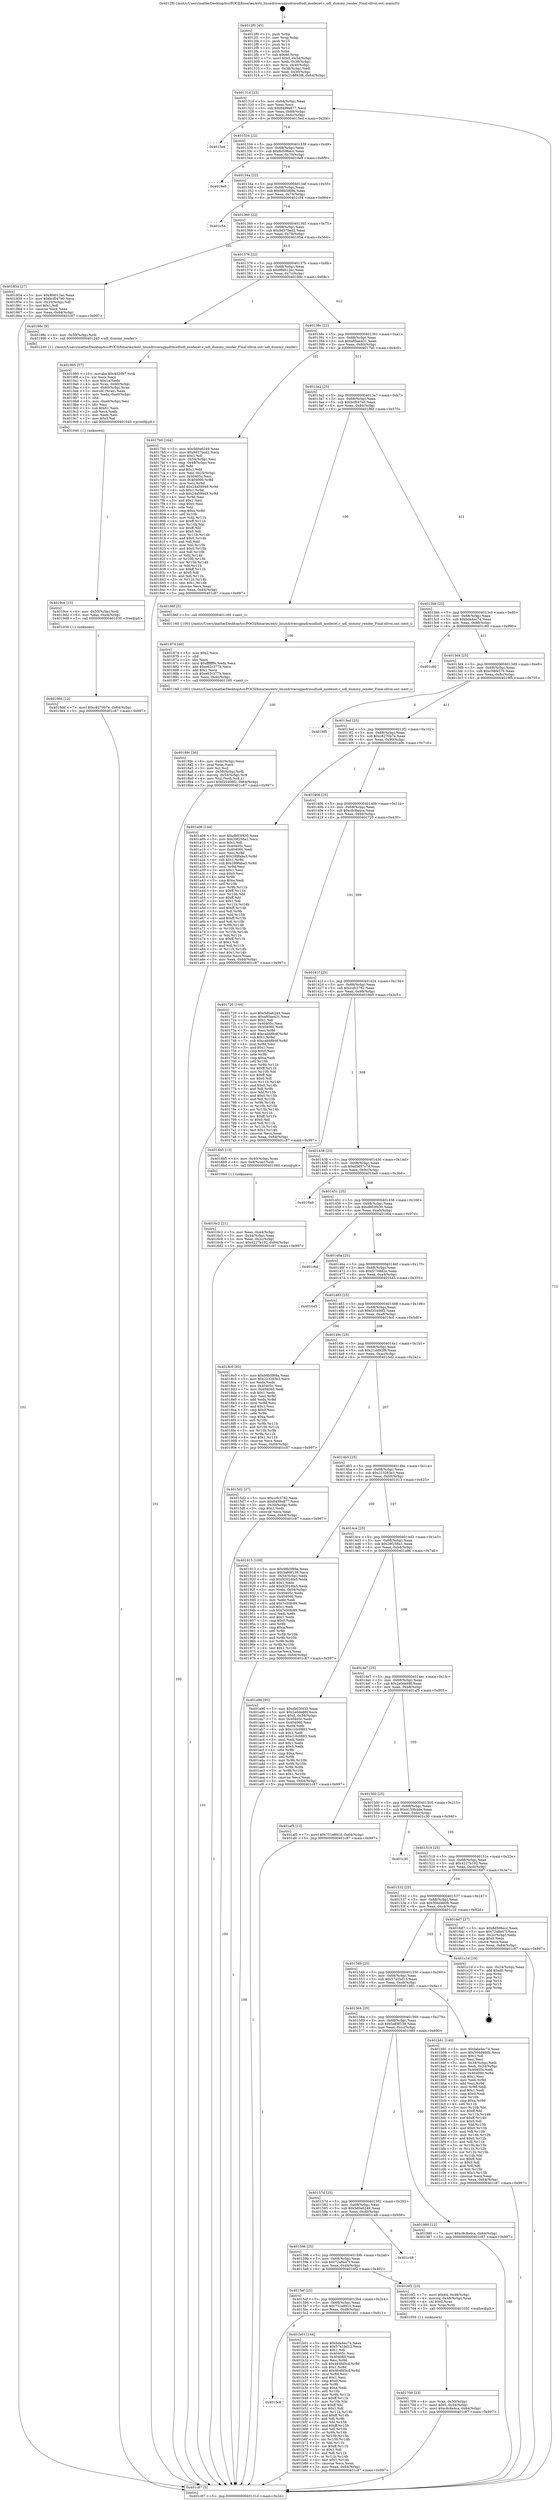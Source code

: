 digraph "0x4012f0" {
  label = "0x4012f0 (/mnt/c/Users/mathe/Desktop/tcc/POCII/binaries/extr_linuxdriversgpudrmudludl_modeset.c_udl_dummy_render_Final-ollvm.out::main(0))"
  labelloc = "t"
  node[shape=record]

  Entry [label="",width=0.3,height=0.3,shape=circle,fillcolor=black,style=filled]
  "0x40131d" [label="{
     0x40131d [23]\l
     | [instrs]\l
     &nbsp;&nbsp;0x40131d \<+3\>: mov -0x64(%rbp),%eax\l
     &nbsp;&nbsp;0x401320 \<+2\>: mov %eax,%ecx\l
     &nbsp;&nbsp;0x401322 \<+6\>: sub $0x8499a877,%ecx\l
     &nbsp;&nbsp;0x401328 \<+3\>: mov %eax,-0x68(%rbp)\l
     &nbsp;&nbsp;0x40132b \<+3\>: mov %ecx,-0x6c(%rbp)\l
     &nbsp;&nbsp;0x40132e \<+6\>: je 00000000004015ed \<main+0x2fd\>\l
  }"]
  "0x4015ed" [label="{
     0x4015ed\l
  }", style=dashed]
  "0x401334" [label="{
     0x401334 [22]\l
     | [instrs]\l
     &nbsp;&nbsp;0x401334 \<+5\>: jmp 0000000000401339 \<main+0x49\>\l
     &nbsp;&nbsp;0x401339 \<+3\>: mov -0x68(%rbp),%eax\l
     &nbsp;&nbsp;0x40133c \<+5\>: sub $0x8d596ecc,%eax\l
     &nbsp;&nbsp;0x401341 \<+3\>: mov %eax,-0x70(%rbp)\l
     &nbsp;&nbsp;0x401344 \<+6\>: je 00000000004019e9 \<main+0x6f9\>\l
  }"]
  Exit [label="",width=0.3,height=0.3,shape=circle,fillcolor=black,style=filled,peripheries=2]
  "0x4019e9" [label="{
     0x4019e9\l
  }", style=dashed]
  "0x40134a" [label="{
     0x40134a [22]\l
     | [instrs]\l
     &nbsp;&nbsp;0x40134a \<+5\>: jmp 000000000040134f \<main+0x5f\>\l
     &nbsp;&nbsp;0x40134f \<+3\>: mov -0x68(%rbp),%eax\l
     &nbsp;&nbsp;0x401352 \<+5\>: sub $0x98b5f69a,%eax\l
     &nbsp;&nbsp;0x401357 \<+3\>: mov %eax,-0x74(%rbp)\l
     &nbsp;&nbsp;0x40135a \<+6\>: je 0000000000401c54 \<main+0x964\>\l
  }"]
  "0x4015c8" [label="{
     0x4015c8\l
  }", style=dashed]
  "0x401c54" [label="{
     0x401c54\l
  }", style=dashed]
  "0x401360" [label="{
     0x401360 [22]\l
     | [instrs]\l
     &nbsp;&nbsp;0x401360 \<+5\>: jmp 0000000000401365 \<main+0x75\>\l
     &nbsp;&nbsp;0x401365 \<+3\>: mov -0x68(%rbp),%eax\l
     &nbsp;&nbsp;0x401368 \<+5\>: sub $0x9d37bed2,%eax\l
     &nbsp;&nbsp;0x40136d \<+3\>: mov %eax,-0x78(%rbp)\l
     &nbsp;&nbsp;0x401370 \<+6\>: je 0000000000401854 \<main+0x564\>\l
  }"]
  "0x401b01" [label="{
     0x401b01 [144]\l
     | [instrs]\l
     &nbsp;&nbsp;0x401b01 \<+5\>: mov $0xbda4ec74,%eax\l
     &nbsp;&nbsp;0x401b06 \<+5\>: mov $0x57a1bd13,%ecx\l
     &nbsp;&nbsp;0x401b0b \<+2\>: mov $0x1,%dl\l
     &nbsp;&nbsp;0x401b0d \<+7\>: mov 0x40405c,%esi\l
     &nbsp;&nbsp;0x401b14 \<+7\>: mov 0x404060,%edi\l
     &nbsp;&nbsp;0x401b1b \<+3\>: mov %esi,%r8d\l
     &nbsp;&nbsp;0x401b1e \<+7\>: sub $0x464fd5cd,%r8d\l
     &nbsp;&nbsp;0x401b25 \<+4\>: sub $0x1,%r8d\l
     &nbsp;&nbsp;0x401b29 \<+7\>: add $0x464fd5cd,%r8d\l
     &nbsp;&nbsp;0x401b30 \<+4\>: imul %r8d,%esi\l
     &nbsp;&nbsp;0x401b34 \<+3\>: and $0x1,%esi\l
     &nbsp;&nbsp;0x401b37 \<+3\>: cmp $0x0,%esi\l
     &nbsp;&nbsp;0x401b3a \<+4\>: sete %r9b\l
     &nbsp;&nbsp;0x401b3e \<+3\>: cmp $0xa,%edi\l
     &nbsp;&nbsp;0x401b41 \<+4\>: setl %r10b\l
     &nbsp;&nbsp;0x401b45 \<+3\>: mov %r9b,%r11b\l
     &nbsp;&nbsp;0x401b48 \<+4\>: xor $0xff,%r11b\l
     &nbsp;&nbsp;0x401b4c \<+3\>: mov %r10b,%bl\l
     &nbsp;&nbsp;0x401b4f \<+3\>: xor $0xff,%bl\l
     &nbsp;&nbsp;0x401b52 \<+3\>: xor $0x1,%dl\l
     &nbsp;&nbsp;0x401b55 \<+3\>: mov %r11b,%r14b\l
     &nbsp;&nbsp;0x401b58 \<+4\>: and $0xff,%r14b\l
     &nbsp;&nbsp;0x401b5c \<+3\>: and %dl,%r9b\l
     &nbsp;&nbsp;0x401b5f \<+3\>: mov %bl,%r15b\l
     &nbsp;&nbsp;0x401b62 \<+4\>: and $0xff,%r15b\l
     &nbsp;&nbsp;0x401b66 \<+3\>: and %dl,%r10b\l
     &nbsp;&nbsp;0x401b69 \<+3\>: or %r9b,%r14b\l
     &nbsp;&nbsp;0x401b6c \<+3\>: or %r10b,%r15b\l
     &nbsp;&nbsp;0x401b6f \<+3\>: xor %r15b,%r14b\l
     &nbsp;&nbsp;0x401b72 \<+3\>: or %bl,%r11b\l
     &nbsp;&nbsp;0x401b75 \<+4\>: xor $0xff,%r11b\l
     &nbsp;&nbsp;0x401b79 \<+3\>: or $0x1,%dl\l
     &nbsp;&nbsp;0x401b7c \<+3\>: and %dl,%r11b\l
     &nbsp;&nbsp;0x401b7f \<+3\>: or %r11b,%r14b\l
     &nbsp;&nbsp;0x401b82 \<+4\>: test $0x1,%r14b\l
     &nbsp;&nbsp;0x401b86 \<+3\>: cmovne %ecx,%eax\l
     &nbsp;&nbsp;0x401b89 \<+3\>: mov %eax,-0x64(%rbp)\l
     &nbsp;&nbsp;0x401b8c \<+5\>: jmp 0000000000401c87 \<main+0x997\>\l
  }"]
  "0x401854" [label="{
     0x401854 [27]\l
     | [instrs]\l
     &nbsp;&nbsp;0x401854 \<+5\>: mov $0x9fd012ec,%eax\l
     &nbsp;&nbsp;0x401859 \<+5\>: mov $0xbcf047e0,%ecx\l
     &nbsp;&nbsp;0x40185e \<+3\>: mov -0x25(%rbp),%dl\l
     &nbsp;&nbsp;0x401861 \<+3\>: test $0x1,%dl\l
     &nbsp;&nbsp;0x401864 \<+3\>: cmovne %ecx,%eax\l
     &nbsp;&nbsp;0x401867 \<+3\>: mov %eax,-0x64(%rbp)\l
     &nbsp;&nbsp;0x40186a \<+5\>: jmp 0000000000401c87 \<main+0x997\>\l
  }"]
  "0x401376" [label="{
     0x401376 [22]\l
     | [instrs]\l
     &nbsp;&nbsp;0x401376 \<+5\>: jmp 000000000040137b \<main+0x8b\>\l
     &nbsp;&nbsp;0x40137b \<+3\>: mov -0x68(%rbp),%eax\l
     &nbsp;&nbsp;0x40137e \<+5\>: sub $0x9fd012ec,%eax\l
     &nbsp;&nbsp;0x401383 \<+3\>: mov %eax,-0x7c(%rbp)\l
     &nbsp;&nbsp;0x401386 \<+6\>: je 000000000040198c \<main+0x69c\>\l
  }"]
  "0x4019dd" [label="{
     0x4019dd [12]\l
     | [instrs]\l
     &nbsp;&nbsp;0x4019dd \<+7\>: movl $0xc8270b7e,-0x64(%rbp)\l
     &nbsp;&nbsp;0x4019e4 \<+5\>: jmp 0000000000401c87 \<main+0x997\>\l
  }"]
  "0x40198c" [label="{
     0x40198c [9]\l
     | [instrs]\l
     &nbsp;&nbsp;0x40198c \<+4\>: mov -0x50(%rbp),%rdi\l
     &nbsp;&nbsp;0x401990 \<+5\>: call 0000000000401240 \<udl_dummy_render\>\l
     | [calls]\l
     &nbsp;&nbsp;0x401240 \{1\} (/mnt/c/Users/mathe/Desktop/tcc/POCII/binaries/extr_linuxdriversgpudrmudludl_modeset.c_udl_dummy_render_Final-ollvm.out::udl_dummy_render)\l
  }"]
  "0x40138c" [label="{
     0x40138c [22]\l
     | [instrs]\l
     &nbsp;&nbsp;0x40138c \<+5\>: jmp 0000000000401391 \<main+0xa1\>\l
     &nbsp;&nbsp;0x401391 \<+3\>: mov -0x68(%rbp),%eax\l
     &nbsp;&nbsp;0x401394 \<+5\>: sub $0xa85ae431,%eax\l
     &nbsp;&nbsp;0x401399 \<+3\>: mov %eax,-0x80(%rbp)\l
     &nbsp;&nbsp;0x40139c \<+6\>: je 00000000004017b0 \<main+0x4c0\>\l
  }"]
  "0x4019ce" [label="{
     0x4019ce [15]\l
     | [instrs]\l
     &nbsp;&nbsp;0x4019ce \<+4\>: mov -0x50(%rbp),%rdi\l
     &nbsp;&nbsp;0x4019d2 \<+6\>: mov %eax,-0xe4(%rbp)\l
     &nbsp;&nbsp;0x4019d8 \<+5\>: call 0000000000401030 \<free@plt\>\l
     | [calls]\l
     &nbsp;&nbsp;0x401030 \{1\} (unknown)\l
  }"]
  "0x4017b0" [label="{
     0x4017b0 [164]\l
     | [instrs]\l
     &nbsp;&nbsp;0x4017b0 \<+5\>: mov $0x5d0a6249,%eax\l
     &nbsp;&nbsp;0x4017b5 \<+5\>: mov $0x9d37bed2,%ecx\l
     &nbsp;&nbsp;0x4017ba \<+2\>: mov $0x1,%dl\l
     &nbsp;&nbsp;0x4017bc \<+3\>: mov -0x54(%rbp),%esi\l
     &nbsp;&nbsp;0x4017bf \<+3\>: cmp -0x48(%rbp),%esi\l
     &nbsp;&nbsp;0x4017c2 \<+4\>: setl %dil\l
     &nbsp;&nbsp;0x4017c6 \<+4\>: and $0x1,%dil\l
     &nbsp;&nbsp;0x4017ca \<+4\>: mov %dil,-0x25(%rbp)\l
     &nbsp;&nbsp;0x4017ce \<+7\>: mov 0x40405c,%esi\l
     &nbsp;&nbsp;0x4017d5 \<+8\>: mov 0x404060,%r8d\l
     &nbsp;&nbsp;0x4017dd \<+3\>: mov %esi,%r9d\l
     &nbsp;&nbsp;0x4017e0 \<+7\>: add $0x24a59949,%r9d\l
     &nbsp;&nbsp;0x4017e7 \<+4\>: sub $0x1,%r9d\l
     &nbsp;&nbsp;0x4017eb \<+7\>: sub $0x24a59949,%r9d\l
     &nbsp;&nbsp;0x4017f2 \<+4\>: imul %r9d,%esi\l
     &nbsp;&nbsp;0x4017f6 \<+3\>: and $0x1,%esi\l
     &nbsp;&nbsp;0x4017f9 \<+3\>: cmp $0x0,%esi\l
     &nbsp;&nbsp;0x4017fc \<+4\>: sete %dil\l
     &nbsp;&nbsp;0x401800 \<+4\>: cmp $0xa,%r8d\l
     &nbsp;&nbsp;0x401804 \<+4\>: setl %r10b\l
     &nbsp;&nbsp;0x401808 \<+3\>: mov %dil,%r11b\l
     &nbsp;&nbsp;0x40180b \<+4\>: xor $0xff,%r11b\l
     &nbsp;&nbsp;0x40180f \<+3\>: mov %r10b,%bl\l
     &nbsp;&nbsp;0x401812 \<+3\>: xor $0xff,%bl\l
     &nbsp;&nbsp;0x401815 \<+3\>: xor $0x0,%dl\l
     &nbsp;&nbsp;0x401818 \<+3\>: mov %r11b,%r14b\l
     &nbsp;&nbsp;0x40181b \<+4\>: and $0x0,%r14b\l
     &nbsp;&nbsp;0x40181f \<+3\>: and %dl,%dil\l
     &nbsp;&nbsp;0x401822 \<+3\>: mov %bl,%r15b\l
     &nbsp;&nbsp;0x401825 \<+4\>: and $0x0,%r15b\l
     &nbsp;&nbsp;0x401829 \<+3\>: and %dl,%r10b\l
     &nbsp;&nbsp;0x40182c \<+3\>: or %dil,%r14b\l
     &nbsp;&nbsp;0x40182f \<+3\>: or %r10b,%r15b\l
     &nbsp;&nbsp;0x401832 \<+3\>: xor %r15b,%r14b\l
     &nbsp;&nbsp;0x401835 \<+3\>: or %bl,%r11b\l
     &nbsp;&nbsp;0x401838 \<+4\>: xor $0xff,%r11b\l
     &nbsp;&nbsp;0x40183c \<+3\>: or $0x0,%dl\l
     &nbsp;&nbsp;0x40183f \<+3\>: and %dl,%r11b\l
     &nbsp;&nbsp;0x401842 \<+3\>: or %r11b,%r14b\l
     &nbsp;&nbsp;0x401845 \<+4\>: test $0x1,%r14b\l
     &nbsp;&nbsp;0x401849 \<+3\>: cmovne %ecx,%eax\l
     &nbsp;&nbsp;0x40184c \<+3\>: mov %eax,-0x64(%rbp)\l
     &nbsp;&nbsp;0x40184f \<+5\>: jmp 0000000000401c87 \<main+0x997\>\l
  }"]
  "0x4013a2" [label="{
     0x4013a2 [25]\l
     | [instrs]\l
     &nbsp;&nbsp;0x4013a2 \<+5\>: jmp 00000000004013a7 \<main+0xb7\>\l
     &nbsp;&nbsp;0x4013a7 \<+3\>: mov -0x68(%rbp),%eax\l
     &nbsp;&nbsp;0x4013aa \<+5\>: sub $0xbcf047e0,%eax\l
     &nbsp;&nbsp;0x4013af \<+6\>: mov %eax,-0x84(%rbp)\l
     &nbsp;&nbsp;0x4013b5 \<+6\>: je 000000000040186f \<main+0x57f\>\l
  }"]
  "0x401995" [label="{
     0x401995 [57]\l
     | [instrs]\l
     &nbsp;&nbsp;0x401995 \<+10\>: movabs $0x4020b7,%rdi\l
     &nbsp;&nbsp;0x40199f \<+2\>: xor %ecx,%ecx\l
     &nbsp;&nbsp;0x4019a1 \<+5\>: mov $0x1a,%edx\l
     &nbsp;&nbsp;0x4019a6 \<+4\>: mov %rax,-0x60(%rbp)\l
     &nbsp;&nbsp;0x4019aa \<+4\>: mov -0x60(%rbp),%rax\l
     &nbsp;&nbsp;0x4019ae \<+3\>: movsbl (%rax),%eax\l
     &nbsp;&nbsp;0x4019b1 \<+6\>: mov %edx,-0xe0(%rbp)\l
     &nbsp;&nbsp;0x4019b7 \<+1\>: cltd\l
     &nbsp;&nbsp;0x4019b8 \<+6\>: mov -0xe0(%rbp),%esi\l
     &nbsp;&nbsp;0x4019be \<+2\>: idiv %esi\l
     &nbsp;&nbsp;0x4019c0 \<+3\>: sub $0x61,%ecx\l
     &nbsp;&nbsp;0x4019c3 \<+2\>: sub %ecx,%edx\l
     &nbsp;&nbsp;0x4019c5 \<+2\>: mov %edx,%esi\l
     &nbsp;&nbsp;0x4019c7 \<+2\>: mov $0x0,%al\l
     &nbsp;&nbsp;0x4019c9 \<+5\>: call 0000000000401040 \<printf@plt\>\l
     | [calls]\l
     &nbsp;&nbsp;0x401040 \{1\} (unknown)\l
  }"]
  "0x40186f" [label="{
     0x40186f [5]\l
     | [instrs]\l
     &nbsp;&nbsp;0x40186f \<+5\>: call 0000000000401160 \<next_i\>\l
     | [calls]\l
     &nbsp;&nbsp;0x401160 \{100\} (/mnt/c/Users/mathe/Desktop/tcc/POCII/binaries/extr_linuxdriversgpudrmudludl_modeset.c_udl_dummy_render_Final-ollvm.out::next_i)\l
  }"]
  "0x4013bb" [label="{
     0x4013bb [25]\l
     | [instrs]\l
     &nbsp;&nbsp;0x4013bb \<+5\>: jmp 00000000004013c0 \<main+0xd0\>\l
     &nbsp;&nbsp;0x4013c0 \<+3\>: mov -0x68(%rbp),%eax\l
     &nbsp;&nbsp;0x4013c3 \<+5\>: sub $0xbda4ec74,%eax\l
     &nbsp;&nbsp;0x4013c8 \<+6\>: mov %eax,-0x88(%rbp)\l
     &nbsp;&nbsp;0x4013ce \<+6\>: je 0000000000401c80 \<main+0x990\>\l
  }"]
  "0x40189c" [label="{
     0x40189c [36]\l
     | [instrs]\l
     &nbsp;&nbsp;0x40189c \<+6\>: mov -0xdc(%rbp),%ecx\l
     &nbsp;&nbsp;0x4018a2 \<+3\>: imul %eax,%ecx\l
     &nbsp;&nbsp;0x4018a5 \<+3\>: mov %cl,%sil\l
     &nbsp;&nbsp;0x4018a8 \<+4\>: mov -0x50(%rbp),%rdi\l
     &nbsp;&nbsp;0x4018ac \<+4\>: movslq -0x54(%rbp),%r8\l
     &nbsp;&nbsp;0x4018b0 \<+4\>: mov %sil,(%rdi,%r8,1)\l
     &nbsp;&nbsp;0x4018b4 \<+7\>: movl $0xf35408f2,-0x64(%rbp)\l
     &nbsp;&nbsp;0x4018bb \<+5\>: jmp 0000000000401c87 \<main+0x997\>\l
  }"]
  "0x401c80" [label="{
     0x401c80\l
  }", style=dashed]
  "0x4013d4" [label="{
     0x4013d4 [25]\l
     | [instrs]\l
     &nbsp;&nbsp;0x4013d4 \<+5\>: jmp 00000000004013d9 \<main+0xe9\>\l
     &nbsp;&nbsp;0x4013d9 \<+3\>: mov -0x68(%rbp),%eax\l
     &nbsp;&nbsp;0x4013dc \<+5\>: sub $0xc58fe579,%eax\l
     &nbsp;&nbsp;0x4013e1 \<+6\>: mov %eax,-0x8c(%rbp)\l
     &nbsp;&nbsp;0x4013e7 \<+6\>: je 00000000004019f5 \<main+0x705\>\l
  }"]
  "0x401874" [label="{
     0x401874 [40]\l
     | [instrs]\l
     &nbsp;&nbsp;0x401874 \<+5\>: mov $0x2,%ecx\l
     &nbsp;&nbsp;0x401879 \<+1\>: cltd\l
     &nbsp;&nbsp;0x40187a \<+2\>: idiv %ecx\l
     &nbsp;&nbsp;0x40187c \<+6\>: imul $0xfffffffe,%edx,%ecx\l
     &nbsp;&nbsp;0x401882 \<+6\>: add $0xe62c377b,%ecx\l
     &nbsp;&nbsp;0x401888 \<+3\>: add $0x1,%ecx\l
     &nbsp;&nbsp;0x40188b \<+6\>: sub $0xe62c377b,%ecx\l
     &nbsp;&nbsp;0x401891 \<+6\>: mov %ecx,-0xdc(%rbp)\l
     &nbsp;&nbsp;0x401897 \<+5\>: call 0000000000401160 \<next_i\>\l
     | [calls]\l
     &nbsp;&nbsp;0x401160 \{100\} (/mnt/c/Users/mathe/Desktop/tcc/POCII/binaries/extr_linuxdriversgpudrmudludl_modeset.c_udl_dummy_render_Final-ollvm.out::next_i)\l
  }"]
  "0x4019f5" [label="{
     0x4019f5\l
  }", style=dashed]
  "0x4013ed" [label="{
     0x4013ed [25]\l
     | [instrs]\l
     &nbsp;&nbsp;0x4013ed \<+5\>: jmp 00000000004013f2 \<main+0x102\>\l
     &nbsp;&nbsp;0x4013f2 \<+3\>: mov -0x68(%rbp),%eax\l
     &nbsp;&nbsp;0x4013f5 \<+5\>: sub $0xc8270b7e,%eax\l
     &nbsp;&nbsp;0x4013fa \<+6\>: mov %eax,-0x90(%rbp)\l
     &nbsp;&nbsp;0x401400 \<+6\>: je 0000000000401a06 \<main+0x716\>\l
  }"]
  "0x401709" [label="{
     0x401709 [23]\l
     | [instrs]\l
     &nbsp;&nbsp;0x401709 \<+4\>: mov %rax,-0x50(%rbp)\l
     &nbsp;&nbsp;0x40170d \<+7\>: movl $0x0,-0x54(%rbp)\l
     &nbsp;&nbsp;0x401714 \<+7\>: movl $0xc8c8a4ca,-0x64(%rbp)\l
     &nbsp;&nbsp;0x40171b \<+5\>: jmp 0000000000401c87 \<main+0x997\>\l
  }"]
  "0x401a06" [label="{
     0x401a06 [144]\l
     | [instrs]\l
     &nbsp;&nbsp;0x401a06 \<+5\>: mov $0xdb03f430,%eax\l
     &nbsp;&nbsp;0x401a0b \<+5\>: mov $0x29f258a1,%ecx\l
     &nbsp;&nbsp;0x401a10 \<+2\>: mov $0x1,%dl\l
     &nbsp;&nbsp;0x401a12 \<+7\>: mov 0x40405c,%esi\l
     &nbsp;&nbsp;0x401a19 \<+7\>: mov 0x404060,%edi\l
     &nbsp;&nbsp;0x401a20 \<+3\>: mov %esi,%r8d\l
     &nbsp;&nbsp;0x401a23 \<+7\>: add $0x289faba3,%r8d\l
     &nbsp;&nbsp;0x401a2a \<+4\>: sub $0x1,%r8d\l
     &nbsp;&nbsp;0x401a2e \<+7\>: sub $0x289faba3,%r8d\l
     &nbsp;&nbsp;0x401a35 \<+4\>: imul %r8d,%esi\l
     &nbsp;&nbsp;0x401a39 \<+3\>: and $0x1,%esi\l
     &nbsp;&nbsp;0x401a3c \<+3\>: cmp $0x0,%esi\l
     &nbsp;&nbsp;0x401a3f \<+4\>: sete %r9b\l
     &nbsp;&nbsp;0x401a43 \<+3\>: cmp $0xa,%edi\l
     &nbsp;&nbsp;0x401a46 \<+4\>: setl %r10b\l
     &nbsp;&nbsp;0x401a4a \<+3\>: mov %r9b,%r11b\l
     &nbsp;&nbsp;0x401a4d \<+4\>: xor $0xff,%r11b\l
     &nbsp;&nbsp;0x401a51 \<+3\>: mov %r10b,%bl\l
     &nbsp;&nbsp;0x401a54 \<+3\>: xor $0xff,%bl\l
     &nbsp;&nbsp;0x401a57 \<+3\>: xor $0x1,%dl\l
     &nbsp;&nbsp;0x401a5a \<+3\>: mov %r11b,%r14b\l
     &nbsp;&nbsp;0x401a5d \<+4\>: and $0xff,%r14b\l
     &nbsp;&nbsp;0x401a61 \<+3\>: and %dl,%r9b\l
     &nbsp;&nbsp;0x401a64 \<+3\>: mov %bl,%r15b\l
     &nbsp;&nbsp;0x401a67 \<+4\>: and $0xff,%r15b\l
     &nbsp;&nbsp;0x401a6b \<+3\>: and %dl,%r10b\l
     &nbsp;&nbsp;0x401a6e \<+3\>: or %r9b,%r14b\l
     &nbsp;&nbsp;0x401a71 \<+3\>: or %r10b,%r15b\l
     &nbsp;&nbsp;0x401a74 \<+3\>: xor %r15b,%r14b\l
     &nbsp;&nbsp;0x401a77 \<+3\>: or %bl,%r11b\l
     &nbsp;&nbsp;0x401a7a \<+4\>: xor $0xff,%r11b\l
     &nbsp;&nbsp;0x401a7e \<+3\>: or $0x1,%dl\l
     &nbsp;&nbsp;0x401a81 \<+3\>: and %dl,%r11b\l
     &nbsp;&nbsp;0x401a84 \<+3\>: or %r11b,%r14b\l
     &nbsp;&nbsp;0x401a87 \<+4\>: test $0x1,%r14b\l
     &nbsp;&nbsp;0x401a8b \<+3\>: cmovne %ecx,%eax\l
     &nbsp;&nbsp;0x401a8e \<+3\>: mov %eax,-0x64(%rbp)\l
     &nbsp;&nbsp;0x401a91 \<+5\>: jmp 0000000000401c87 \<main+0x997\>\l
  }"]
  "0x401406" [label="{
     0x401406 [25]\l
     | [instrs]\l
     &nbsp;&nbsp;0x401406 \<+5\>: jmp 000000000040140b \<main+0x11b\>\l
     &nbsp;&nbsp;0x40140b \<+3\>: mov -0x68(%rbp),%eax\l
     &nbsp;&nbsp;0x40140e \<+5\>: sub $0xc8c8a4ca,%eax\l
     &nbsp;&nbsp;0x401413 \<+6\>: mov %eax,-0x94(%rbp)\l
     &nbsp;&nbsp;0x401419 \<+6\>: je 0000000000401720 \<main+0x430\>\l
  }"]
  "0x4015af" [label="{
     0x4015af [25]\l
     | [instrs]\l
     &nbsp;&nbsp;0x4015af \<+5\>: jmp 00000000004015b4 \<main+0x2c4\>\l
     &nbsp;&nbsp;0x4015b4 \<+3\>: mov -0x68(%rbp),%eax\l
     &nbsp;&nbsp;0x4015b7 \<+5\>: sub $0x751e8910,%eax\l
     &nbsp;&nbsp;0x4015bc \<+6\>: mov %eax,-0xd8(%rbp)\l
     &nbsp;&nbsp;0x4015c2 \<+6\>: je 0000000000401b01 \<main+0x811\>\l
  }"]
  "0x401720" [label="{
     0x401720 [144]\l
     | [instrs]\l
     &nbsp;&nbsp;0x401720 \<+5\>: mov $0x5d0a6249,%eax\l
     &nbsp;&nbsp;0x401725 \<+5\>: mov $0xa85ae431,%ecx\l
     &nbsp;&nbsp;0x40172a \<+2\>: mov $0x1,%dl\l
     &nbsp;&nbsp;0x40172c \<+7\>: mov 0x40405c,%esi\l
     &nbsp;&nbsp;0x401733 \<+7\>: mov 0x404060,%edi\l
     &nbsp;&nbsp;0x40173a \<+3\>: mov %esi,%r8d\l
     &nbsp;&nbsp;0x40173d \<+7\>: add $0xcab48b4f,%r8d\l
     &nbsp;&nbsp;0x401744 \<+4\>: sub $0x1,%r8d\l
     &nbsp;&nbsp;0x401748 \<+7\>: sub $0xcab48b4f,%r8d\l
     &nbsp;&nbsp;0x40174f \<+4\>: imul %r8d,%esi\l
     &nbsp;&nbsp;0x401753 \<+3\>: and $0x1,%esi\l
     &nbsp;&nbsp;0x401756 \<+3\>: cmp $0x0,%esi\l
     &nbsp;&nbsp;0x401759 \<+4\>: sete %r9b\l
     &nbsp;&nbsp;0x40175d \<+3\>: cmp $0xa,%edi\l
     &nbsp;&nbsp;0x401760 \<+4\>: setl %r10b\l
     &nbsp;&nbsp;0x401764 \<+3\>: mov %r9b,%r11b\l
     &nbsp;&nbsp;0x401767 \<+4\>: xor $0xff,%r11b\l
     &nbsp;&nbsp;0x40176b \<+3\>: mov %r10b,%bl\l
     &nbsp;&nbsp;0x40176e \<+3\>: xor $0xff,%bl\l
     &nbsp;&nbsp;0x401771 \<+3\>: xor $0x0,%dl\l
     &nbsp;&nbsp;0x401774 \<+3\>: mov %r11b,%r14b\l
     &nbsp;&nbsp;0x401777 \<+4\>: and $0x0,%r14b\l
     &nbsp;&nbsp;0x40177b \<+3\>: and %dl,%r9b\l
     &nbsp;&nbsp;0x40177e \<+3\>: mov %bl,%r15b\l
     &nbsp;&nbsp;0x401781 \<+4\>: and $0x0,%r15b\l
     &nbsp;&nbsp;0x401785 \<+3\>: and %dl,%r10b\l
     &nbsp;&nbsp;0x401788 \<+3\>: or %r9b,%r14b\l
     &nbsp;&nbsp;0x40178b \<+3\>: or %r10b,%r15b\l
     &nbsp;&nbsp;0x40178e \<+3\>: xor %r15b,%r14b\l
     &nbsp;&nbsp;0x401791 \<+3\>: or %bl,%r11b\l
     &nbsp;&nbsp;0x401794 \<+4\>: xor $0xff,%r11b\l
     &nbsp;&nbsp;0x401798 \<+3\>: or $0x0,%dl\l
     &nbsp;&nbsp;0x40179b \<+3\>: and %dl,%r11b\l
     &nbsp;&nbsp;0x40179e \<+3\>: or %r11b,%r14b\l
     &nbsp;&nbsp;0x4017a1 \<+4\>: test $0x1,%r14b\l
     &nbsp;&nbsp;0x4017a5 \<+3\>: cmovne %ecx,%eax\l
     &nbsp;&nbsp;0x4017a8 \<+3\>: mov %eax,-0x64(%rbp)\l
     &nbsp;&nbsp;0x4017ab \<+5\>: jmp 0000000000401c87 \<main+0x997\>\l
  }"]
  "0x40141f" [label="{
     0x40141f [25]\l
     | [instrs]\l
     &nbsp;&nbsp;0x40141f \<+5\>: jmp 0000000000401424 \<main+0x134\>\l
     &nbsp;&nbsp;0x401424 \<+3\>: mov -0x68(%rbp),%eax\l
     &nbsp;&nbsp;0x401427 \<+5\>: sub $0xccfc3782,%eax\l
     &nbsp;&nbsp;0x40142c \<+6\>: mov %eax,-0x98(%rbp)\l
     &nbsp;&nbsp;0x401432 \<+6\>: je 00000000004016b5 \<main+0x3c5\>\l
  }"]
  "0x4016f2" [label="{
     0x4016f2 [23]\l
     | [instrs]\l
     &nbsp;&nbsp;0x4016f2 \<+7\>: movl $0x64,-0x48(%rbp)\l
     &nbsp;&nbsp;0x4016f9 \<+4\>: movslq -0x48(%rbp),%rax\l
     &nbsp;&nbsp;0x4016fd \<+4\>: shl $0x0,%rax\l
     &nbsp;&nbsp;0x401701 \<+3\>: mov %rax,%rdi\l
     &nbsp;&nbsp;0x401704 \<+5\>: call 0000000000401050 \<malloc@plt\>\l
     | [calls]\l
     &nbsp;&nbsp;0x401050 \{1\} (unknown)\l
  }"]
  "0x4016b5" [label="{
     0x4016b5 [13]\l
     | [instrs]\l
     &nbsp;&nbsp;0x4016b5 \<+4\>: mov -0x40(%rbp),%rax\l
     &nbsp;&nbsp;0x4016b9 \<+4\>: mov 0x8(%rax),%rdi\l
     &nbsp;&nbsp;0x4016bd \<+5\>: call 0000000000401060 \<atoi@plt\>\l
     | [calls]\l
     &nbsp;&nbsp;0x401060 \{1\} (unknown)\l
  }"]
  "0x401438" [label="{
     0x401438 [25]\l
     | [instrs]\l
     &nbsp;&nbsp;0x401438 \<+5\>: jmp 000000000040143d \<main+0x14d\>\l
     &nbsp;&nbsp;0x40143d \<+3\>: mov -0x68(%rbp),%eax\l
     &nbsp;&nbsp;0x401440 \<+5\>: sub $0xd5d57c7d,%eax\l
     &nbsp;&nbsp;0x401445 \<+6\>: mov %eax,-0x9c(%rbp)\l
     &nbsp;&nbsp;0x40144b \<+6\>: je 00000000004016a9 \<main+0x3b9\>\l
  }"]
  "0x401596" [label="{
     0x401596 [25]\l
     | [instrs]\l
     &nbsp;&nbsp;0x401596 \<+5\>: jmp 000000000040159b \<main+0x2ab\>\l
     &nbsp;&nbsp;0x40159b \<+3\>: mov -0x68(%rbp),%eax\l
     &nbsp;&nbsp;0x40159e \<+5\>: sub $0x72a8a47f,%eax\l
     &nbsp;&nbsp;0x4015a3 \<+6\>: mov %eax,-0xd4(%rbp)\l
     &nbsp;&nbsp;0x4015a9 \<+6\>: je 00000000004016f2 \<main+0x402\>\l
  }"]
  "0x4016a9" [label="{
     0x4016a9\l
  }", style=dashed]
  "0x401451" [label="{
     0x401451 [25]\l
     | [instrs]\l
     &nbsp;&nbsp;0x401451 \<+5\>: jmp 0000000000401456 \<main+0x166\>\l
     &nbsp;&nbsp;0x401456 \<+3\>: mov -0x68(%rbp),%eax\l
     &nbsp;&nbsp;0x401459 \<+5\>: sub $0xdb03f430,%eax\l
     &nbsp;&nbsp;0x40145e \<+6\>: mov %eax,-0xa0(%rbp)\l
     &nbsp;&nbsp;0x401464 \<+6\>: je 0000000000401c6d \<main+0x97d\>\l
  }"]
  "0x401c48" [label="{
     0x401c48\l
  }", style=dashed]
  "0x401c6d" [label="{
     0x401c6d\l
  }", style=dashed]
  "0x40146a" [label="{
     0x40146a [25]\l
     | [instrs]\l
     &nbsp;&nbsp;0x40146a \<+5\>: jmp 000000000040146f \<main+0x17f\>\l
     &nbsp;&nbsp;0x40146f \<+3\>: mov -0x68(%rbp),%eax\l
     &nbsp;&nbsp;0x401472 \<+5\>: sub $0xf2708d2a,%eax\l
     &nbsp;&nbsp;0x401477 \<+6\>: mov %eax,-0xa4(%rbp)\l
     &nbsp;&nbsp;0x40147d \<+6\>: je 0000000000401645 \<main+0x355\>\l
  }"]
  "0x40157d" [label="{
     0x40157d [25]\l
     | [instrs]\l
     &nbsp;&nbsp;0x40157d \<+5\>: jmp 0000000000401582 \<main+0x292\>\l
     &nbsp;&nbsp;0x401582 \<+3\>: mov -0x68(%rbp),%eax\l
     &nbsp;&nbsp;0x401585 \<+5\>: sub $0x5d0a6249,%eax\l
     &nbsp;&nbsp;0x40158a \<+6\>: mov %eax,-0xd0(%rbp)\l
     &nbsp;&nbsp;0x401590 \<+6\>: je 0000000000401c48 \<main+0x958\>\l
  }"]
  "0x401645" [label="{
     0x401645\l
  }", style=dashed]
  "0x401483" [label="{
     0x401483 [25]\l
     | [instrs]\l
     &nbsp;&nbsp;0x401483 \<+5\>: jmp 0000000000401488 \<main+0x198\>\l
     &nbsp;&nbsp;0x401488 \<+3\>: mov -0x68(%rbp),%eax\l
     &nbsp;&nbsp;0x40148b \<+5\>: sub $0xf35408f2,%eax\l
     &nbsp;&nbsp;0x401490 \<+6\>: mov %eax,-0xa8(%rbp)\l
     &nbsp;&nbsp;0x401496 \<+6\>: je 00000000004018c0 \<main+0x5d0\>\l
  }"]
  "0x401980" [label="{
     0x401980 [12]\l
     | [instrs]\l
     &nbsp;&nbsp;0x401980 \<+7\>: movl $0xc8c8a4ca,-0x64(%rbp)\l
     &nbsp;&nbsp;0x401987 \<+5\>: jmp 0000000000401c87 \<main+0x997\>\l
  }"]
  "0x4018c0" [label="{
     0x4018c0 [83]\l
     | [instrs]\l
     &nbsp;&nbsp;0x4018c0 \<+5\>: mov $0x98b5f69a,%eax\l
     &nbsp;&nbsp;0x4018c5 \<+5\>: mov $0x223283e3,%ecx\l
     &nbsp;&nbsp;0x4018ca \<+2\>: xor %edx,%edx\l
     &nbsp;&nbsp;0x4018cc \<+7\>: mov 0x40405c,%esi\l
     &nbsp;&nbsp;0x4018d3 \<+7\>: mov 0x404060,%edi\l
     &nbsp;&nbsp;0x4018da \<+3\>: sub $0x1,%edx\l
     &nbsp;&nbsp;0x4018dd \<+3\>: mov %esi,%r8d\l
     &nbsp;&nbsp;0x4018e0 \<+3\>: add %edx,%r8d\l
     &nbsp;&nbsp;0x4018e3 \<+4\>: imul %r8d,%esi\l
     &nbsp;&nbsp;0x4018e7 \<+3\>: and $0x1,%esi\l
     &nbsp;&nbsp;0x4018ea \<+3\>: cmp $0x0,%esi\l
     &nbsp;&nbsp;0x4018ed \<+4\>: sete %r9b\l
     &nbsp;&nbsp;0x4018f1 \<+3\>: cmp $0xa,%edi\l
     &nbsp;&nbsp;0x4018f4 \<+4\>: setl %r10b\l
     &nbsp;&nbsp;0x4018f8 \<+3\>: mov %r9b,%r11b\l
     &nbsp;&nbsp;0x4018fb \<+3\>: and %r10b,%r11b\l
     &nbsp;&nbsp;0x4018fe \<+3\>: xor %r10b,%r9b\l
     &nbsp;&nbsp;0x401901 \<+3\>: or %r9b,%r11b\l
     &nbsp;&nbsp;0x401904 \<+4\>: test $0x1,%r11b\l
     &nbsp;&nbsp;0x401908 \<+3\>: cmovne %ecx,%eax\l
     &nbsp;&nbsp;0x40190b \<+3\>: mov %eax,-0x64(%rbp)\l
     &nbsp;&nbsp;0x40190e \<+5\>: jmp 0000000000401c87 \<main+0x997\>\l
  }"]
  "0x40149c" [label="{
     0x40149c [25]\l
     | [instrs]\l
     &nbsp;&nbsp;0x40149c \<+5\>: jmp 00000000004014a1 \<main+0x1b1\>\l
     &nbsp;&nbsp;0x4014a1 \<+3\>: mov -0x68(%rbp),%eax\l
     &nbsp;&nbsp;0x4014a4 \<+5\>: sub $0x21dd92f8,%eax\l
     &nbsp;&nbsp;0x4014a9 \<+6\>: mov %eax,-0xac(%rbp)\l
     &nbsp;&nbsp;0x4014af \<+6\>: je 00000000004015d2 \<main+0x2e2\>\l
  }"]
  "0x401564" [label="{
     0x401564 [25]\l
     | [instrs]\l
     &nbsp;&nbsp;0x401564 \<+5\>: jmp 0000000000401569 \<main+0x279\>\l
     &nbsp;&nbsp;0x401569 \<+3\>: mov -0x68(%rbp),%eax\l
     &nbsp;&nbsp;0x40156c \<+5\>: sub $0x5a89f139,%eax\l
     &nbsp;&nbsp;0x401571 \<+6\>: mov %eax,-0xcc(%rbp)\l
     &nbsp;&nbsp;0x401577 \<+6\>: je 0000000000401980 \<main+0x690\>\l
  }"]
  "0x4015d2" [label="{
     0x4015d2 [27]\l
     | [instrs]\l
     &nbsp;&nbsp;0x4015d2 \<+5\>: mov $0xccfc3782,%eax\l
     &nbsp;&nbsp;0x4015d7 \<+5\>: mov $0x8499a877,%ecx\l
     &nbsp;&nbsp;0x4015dc \<+3\>: mov -0x30(%rbp),%edx\l
     &nbsp;&nbsp;0x4015df \<+3\>: cmp $0x2,%edx\l
     &nbsp;&nbsp;0x4015e2 \<+3\>: cmovne %ecx,%eax\l
     &nbsp;&nbsp;0x4015e5 \<+3\>: mov %eax,-0x64(%rbp)\l
     &nbsp;&nbsp;0x4015e8 \<+5\>: jmp 0000000000401c87 \<main+0x997\>\l
  }"]
  "0x4014b5" [label="{
     0x4014b5 [25]\l
     | [instrs]\l
     &nbsp;&nbsp;0x4014b5 \<+5\>: jmp 00000000004014ba \<main+0x1ca\>\l
     &nbsp;&nbsp;0x4014ba \<+3\>: mov -0x68(%rbp),%eax\l
     &nbsp;&nbsp;0x4014bd \<+5\>: sub $0x223283e3,%eax\l
     &nbsp;&nbsp;0x4014c2 \<+6\>: mov %eax,-0xb0(%rbp)\l
     &nbsp;&nbsp;0x4014c8 \<+6\>: je 0000000000401913 \<main+0x623\>\l
  }"]
  "0x401c87" [label="{
     0x401c87 [5]\l
     | [instrs]\l
     &nbsp;&nbsp;0x401c87 \<+5\>: jmp 000000000040131d \<main+0x2d\>\l
  }"]
  "0x4012f0" [label="{
     0x4012f0 [45]\l
     | [instrs]\l
     &nbsp;&nbsp;0x4012f0 \<+1\>: push %rbp\l
     &nbsp;&nbsp;0x4012f1 \<+3\>: mov %rsp,%rbp\l
     &nbsp;&nbsp;0x4012f4 \<+2\>: push %r15\l
     &nbsp;&nbsp;0x4012f6 \<+2\>: push %r14\l
     &nbsp;&nbsp;0x4012f8 \<+2\>: push %r12\l
     &nbsp;&nbsp;0x4012fa \<+1\>: push %rbx\l
     &nbsp;&nbsp;0x4012fb \<+7\>: sub $0xd0,%rsp\l
     &nbsp;&nbsp;0x401302 \<+7\>: movl $0x0,-0x34(%rbp)\l
     &nbsp;&nbsp;0x401309 \<+3\>: mov %edi,-0x38(%rbp)\l
     &nbsp;&nbsp;0x40130c \<+4\>: mov %rsi,-0x40(%rbp)\l
     &nbsp;&nbsp;0x401310 \<+3\>: mov -0x38(%rbp),%edi\l
     &nbsp;&nbsp;0x401313 \<+3\>: mov %edi,-0x30(%rbp)\l
     &nbsp;&nbsp;0x401316 \<+7\>: movl $0x21dd92f8,-0x64(%rbp)\l
  }"]
  "0x4016c2" [label="{
     0x4016c2 [21]\l
     | [instrs]\l
     &nbsp;&nbsp;0x4016c2 \<+3\>: mov %eax,-0x44(%rbp)\l
     &nbsp;&nbsp;0x4016c5 \<+3\>: mov -0x44(%rbp),%eax\l
     &nbsp;&nbsp;0x4016c8 \<+3\>: mov %eax,-0x2c(%rbp)\l
     &nbsp;&nbsp;0x4016cb \<+7\>: movl $0x4227b192,-0x64(%rbp)\l
     &nbsp;&nbsp;0x4016d2 \<+5\>: jmp 0000000000401c87 \<main+0x997\>\l
  }"]
  "0x401b91" [label="{
     0x401b91 [140]\l
     | [instrs]\l
     &nbsp;&nbsp;0x401b91 \<+5\>: mov $0xbda4ec74,%eax\l
     &nbsp;&nbsp;0x401b96 \<+5\>: mov $0x504d460b,%ecx\l
     &nbsp;&nbsp;0x401b9b \<+2\>: mov $0x1,%dl\l
     &nbsp;&nbsp;0x401b9d \<+2\>: xor %esi,%esi\l
     &nbsp;&nbsp;0x401b9f \<+3\>: mov -0x34(%rbp),%edi\l
     &nbsp;&nbsp;0x401ba2 \<+3\>: mov %edi,-0x24(%rbp)\l
     &nbsp;&nbsp;0x401ba5 \<+7\>: mov 0x40405c,%edi\l
     &nbsp;&nbsp;0x401bac \<+8\>: mov 0x404060,%r8d\l
     &nbsp;&nbsp;0x401bb4 \<+3\>: sub $0x1,%esi\l
     &nbsp;&nbsp;0x401bb7 \<+3\>: mov %edi,%r9d\l
     &nbsp;&nbsp;0x401bba \<+3\>: add %esi,%r9d\l
     &nbsp;&nbsp;0x401bbd \<+4\>: imul %r9d,%edi\l
     &nbsp;&nbsp;0x401bc1 \<+3\>: and $0x1,%edi\l
     &nbsp;&nbsp;0x401bc4 \<+3\>: cmp $0x0,%edi\l
     &nbsp;&nbsp;0x401bc7 \<+4\>: sete %r10b\l
     &nbsp;&nbsp;0x401bcb \<+4\>: cmp $0xa,%r8d\l
     &nbsp;&nbsp;0x401bcf \<+4\>: setl %r11b\l
     &nbsp;&nbsp;0x401bd3 \<+3\>: mov %r10b,%bl\l
     &nbsp;&nbsp;0x401bd6 \<+3\>: xor $0xff,%bl\l
     &nbsp;&nbsp;0x401bd9 \<+3\>: mov %r11b,%r14b\l
     &nbsp;&nbsp;0x401bdc \<+4\>: xor $0xff,%r14b\l
     &nbsp;&nbsp;0x401be0 \<+3\>: xor $0x0,%dl\l
     &nbsp;&nbsp;0x401be3 \<+3\>: mov %bl,%r15b\l
     &nbsp;&nbsp;0x401be6 \<+4\>: and $0x0,%r15b\l
     &nbsp;&nbsp;0x401bea \<+3\>: and %dl,%r10b\l
     &nbsp;&nbsp;0x401bed \<+3\>: mov %r14b,%r12b\l
     &nbsp;&nbsp;0x401bf0 \<+4\>: and $0x0,%r12b\l
     &nbsp;&nbsp;0x401bf4 \<+3\>: and %dl,%r11b\l
     &nbsp;&nbsp;0x401bf7 \<+3\>: or %r10b,%r15b\l
     &nbsp;&nbsp;0x401bfa \<+3\>: or %r11b,%r12b\l
     &nbsp;&nbsp;0x401bfd \<+3\>: xor %r12b,%r15b\l
     &nbsp;&nbsp;0x401c00 \<+3\>: or %r14b,%bl\l
     &nbsp;&nbsp;0x401c03 \<+3\>: xor $0xff,%bl\l
     &nbsp;&nbsp;0x401c06 \<+3\>: or $0x0,%dl\l
     &nbsp;&nbsp;0x401c09 \<+2\>: and %dl,%bl\l
     &nbsp;&nbsp;0x401c0b \<+3\>: or %bl,%r15b\l
     &nbsp;&nbsp;0x401c0e \<+4\>: test $0x1,%r15b\l
     &nbsp;&nbsp;0x401c12 \<+3\>: cmovne %ecx,%eax\l
     &nbsp;&nbsp;0x401c15 \<+3\>: mov %eax,-0x64(%rbp)\l
     &nbsp;&nbsp;0x401c18 \<+5\>: jmp 0000000000401c87 \<main+0x997\>\l
  }"]
  "0x401913" [label="{
     0x401913 [109]\l
     | [instrs]\l
     &nbsp;&nbsp;0x401913 \<+5\>: mov $0x98b5f69a,%eax\l
     &nbsp;&nbsp;0x401918 \<+5\>: mov $0x5a89f139,%ecx\l
     &nbsp;&nbsp;0x40191d \<+3\>: mov -0x54(%rbp),%edx\l
     &nbsp;&nbsp;0x401920 \<+6\>: sub $0x92024fa5,%edx\l
     &nbsp;&nbsp;0x401926 \<+3\>: add $0x1,%edx\l
     &nbsp;&nbsp;0x401929 \<+6\>: add $0x92024fa5,%edx\l
     &nbsp;&nbsp;0x40192f \<+3\>: mov %edx,-0x54(%rbp)\l
     &nbsp;&nbsp;0x401932 \<+7\>: mov 0x40405c,%edx\l
     &nbsp;&nbsp;0x401939 \<+7\>: mov 0x404060,%esi\l
     &nbsp;&nbsp;0x401940 \<+2\>: mov %edx,%edi\l
     &nbsp;&nbsp;0x401942 \<+6\>: add $0x7e50fc89,%edi\l
     &nbsp;&nbsp;0x401948 \<+3\>: sub $0x1,%edi\l
     &nbsp;&nbsp;0x40194b \<+6\>: sub $0x7e50fc89,%edi\l
     &nbsp;&nbsp;0x401951 \<+3\>: imul %edi,%edx\l
     &nbsp;&nbsp;0x401954 \<+3\>: and $0x1,%edx\l
     &nbsp;&nbsp;0x401957 \<+3\>: cmp $0x0,%edx\l
     &nbsp;&nbsp;0x40195a \<+4\>: sete %r8b\l
     &nbsp;&nbsp;0x40195e \<+3\>: cmp $0xa,%esi\l
     &nbsp;&nbsp;0x401961 \<+4\>: setl %r9b\l
     &nbsp;&nbsp;0x401965 \<+3\>: mov %r8b,%r10b\l
     &nbsp;&nbsp;0x401968 \<+3\>: and %r9b,%r10b\l
     &nbsp;&nbsp;0x40196b \<+3\>: xor %r9b,%r8b\l
     &nbsp;&nbsp;0x40196e \<+3\>: or %r8b,%r10b\l
     &nbsp;&nbsp;0x401971 \<+4\>: test $0x1,%r10b\l
     &nbsp;&nbsp;0x401975 \<+3\>: cmovne %ecx,%eax\l
     &nbsp;&nbsp;0x401978 \<+3\>: mov %eax,-0x64(%rbp)\l
     &nbsp;&nbsp;0x40197b \<+5\>: jmp 0000000000401c87 \<main+0x997\>\l
  }"]
  "0x4014ce" [label="{
     0x4014ce [25]\l
     | [instrs]\l
     &nbsp;&nbsp;0x4014ce \<+5\>: jmp 00000000004014d3 \<main+0x1e3\>\l
     &nbsp;&nbsp;0x4014d3 \<+3\>: mov -0x68(%rbp),%eax\l
     &nbsp;&nbsp;0x4014d6 \<+5\>: sub $0x29f258a1,%eax\l
     &nbsp;&nbsp;0x4014db \<+6\>: mov %eax,-0xb4(%rbp)\l
     &nbsp;&nbsp;0x4014e1 \<+6\>: je 0000000000401a96 \<main+0x7a6\>\l
  }"]
  "0x40154b" [label="{
     0x40154b [25]\l
     | [instrs]\l
     &nbsp;&nbsp;0x40154b \<+5\>: jmp 0000000000401550 \<main+0x260\>\l
     &nbsp;&nbsp;0x401550 \<+3\>: mov -0x68(%rbp),%eax\l
     &nbsp;&nbsp;0x401553 \<+5\>: sub $0x57a1bd13,%eax\l
     &nbsp;&nbsp;0x401558 \<+6\>: mov %eax,-0xc8(%rbp)\l
     &nbsp;&nbsp;0x40155e \<+6\>: je 0000000000401b91 \<main+0x8a1\>\l
  }"]
  "0x401a96" [label="{
     0x401a96 [95]\l
     | [instrs]\l
     &nbsp;&nbsp;0x401a96 \<+5\>: mov $0xdb03f430,%eax\l
     &nbsp;&nbsp;0x401a9b \<+5\>: mov $0x2e0de68f,%ecx\l
     &nbsp;&nbsp;0x401aa0 \<+7\>: movl $0x0,-0x34(%rbp)\l
     &nbsp;&nbsp;0x401aa7 \<+7\>: mov 0x40405c,%edx\l
     &nbsp;&nbsp;0x401aae \<+7\>: mov 0x404060,%esi\l
     &nbsp;&nbsp;0x401ab5 \<+2\>: mov %edx,%edi\l
     &nbsp;&nbsp;0x401ab7 \<+6\>: sub $0xc10c0883,%edi\l
     &nbsp;&nbsp;0x401abd \<+3\>: sub $0x1,%edi\l
     &nbsp;&nbsp;0x401ac0 \<+6\>: add $0xc10c0883,%edi\l
     &nbsp;&nbsp;0x401ac6 \<+3\>: imul %edi,%edx\l
     &nbsp;&nbsp;0x401ac9 \<+3\>: and $0x1,%edx\l
     &nbsp;&nbsp;0x401acc \<+3\>: cmp $0x0,%edx\l
     &nbsp;&nbsp;0x401acf \<+4\>: sete %r8b\l
     &nbsp;&nbsp;0x401ad3 \<+3\>: cmp $0xa,%esi\l
     &nbsp;&nbsp;0x401ad6 \<+4\>: setl %r9b\l
     &nbsp;&nbsp;0x401ada \<+3\>: mov %r8b,%r10b\l
     &nbsp;&nbsp;0x401add \<+3\>: and %r9b,%r10b\l
     &nbsp;&nbsp;0x401ae0 \<+3\>: xor %r9b,%r8b\l
     &nbsp;&nbsp;0x401ae3 \<+3\>: or %r8b,%r10b\l
     &nbsp;&nbsp;0x401ae6 \<+4\>: test $0x1,%r10b\l
     &nbsp;&nbsp;0x401aea \<+3\>: cmovne %ecx,%eax\l
     &nbsp;&nbsp;0x401aed \<+3\>: mov %eax,-0x64(%rbp)\l
     &nbsp;&nbsp;0x401af0 \<+5\>: jmp 0000000000401c87 \<main+0x997\>\l
  }"]
  "0x4014e7" [label="{
     0x4014e7 [25]\l
     | [instrs]\l
     &nbsp;&nbsp;0x4014e7 \<+5\>: jmp 00000000004014ec \<main+0x1fc\>\l
     &nbsp;&nbsp;0x4014ec \<+3\>: mov -0x68(%rbp),%eax\l
     &nbsp;&nbsp;0x4014ef \<+5\>: sub $0x2e0de68f,%eax\l
     &nbsp;&nbsp;0x4014f4 \<+6\>: mov %eax,-0xb8(%rbp)\l
     &nbsp;&nbsp;0x4014fa \<+6\>: je 0000000000401af5 \<main+0x805\>\l
  }"]
  "0x401c1d" [label="{
     0x401c1d [19]\l
     | [instrs]\l
     &nbsp;&nbsp;0x401c1d \<+3\>: mov -0x24(%rbp),%eax\l
     &nbsp;&nbsp;0x401c20 \<+7\>: add $0xd0,%rsp\l
     &nbsp;&nbsp;0x401c27 \<+1\>: pop %rbx\l
     &nbsp;&nbsp;0x401c28 \<+2\>: pop %r12\l
     &nbsp;&nbsp;0x401c2a \<+2\>: pop %r14\l
     &nbsp;&nbsp;0x401c2c \<+2\>: pop %r15\l
     &nbsp;&nbsp;0x401c2e \<+1\>: pop %rbp\l
     &nbsp;&nbsp;0x401c2f \<+1\>: ret\l
  }"]
  "0x401af5" [label="{
     0x401af5 [12]\l
     | [instrs]\l
     &nbsp;&nbsp;0x401af5 \<+7\>: movl $0x751e8910,-0x64(%rbp)\l
     &nbsp;&nbsp;0x401afc \<+5\>: jmp 0000000000401c87 \<main+0x997\>\l
  }"]
  "0x401500" [label="{
     0x401500 [25]\l
     | [instrs]\l
     &nbsp;&nbsp;0x401500 \<+5\>: jmp 0000000000401505 \<main+0x215\>\l
     &nbsp;&nbsp;0x401505 \<+3\>: mov -0x68(%rbp),%eax\l
     &nbsp;&nbsp;0x401508 \<+5\>: sub $0x4159b4de,%eax\l
     &nbsp;&nbsp;0x40150d \<+6\>: mov %eax,-0xbc(%rbp)\l
     &nbsp;&nbsp;0x401513 \<+6\>: je 0000000000401c30 \<main+0x940\>\l
  }"]
  "0x401532" [label="{
     0x401532 [25]\l
     | [instrs]\l
     &nbsp;&nbsp;0x401532 \<+5\>: jmp 0000000000401537 \<main+0x247\>\l
     &nbsp;&nbsp;0x401537 \<+3\>: mov -0x68(%rbp),%eax\l
     &nbsp;&nbsp;0x40153a \<+5\>: sub $0x504d460b,%eax\l
     &nbsp;&nbsp;0x40153f \<+6\>: mov %eax,-0xc4(%rbp)\l
     &nbsp;&nbsp;0x401545 \<+6\>: je 0000000000401c1d \<main+0x92d\>\l
  }"]
  "0x401c30" [label="{
     0x401c30\l
  }", style=dashed]
  "0x401519" [label="{
     0x401519 [25]\l
     | [instrs]\l
     &nbsp;&nbsp;0x401519 \<+5\>: jmp 000000000040151e \<main+0x22e\>\l
     &nbsp;&nbsp;0x40151e \<+3\>: mov -0x68(%rbp),%eax\l
     &nbsp;&nbsp;0x401521 \<+5\>: sub $0x4227b192,%eax\l
     &nbsp;&nbsp;0x401526 \<+6\>: mov %eax,-0xc0(%rbp)\l
     &nbsp;&nbsp;0x40152c \<+6\>: je 00000000004016d7 \<main+0x3e7\>\l
  }"]
  "0x4016d7" [label="{
     0x4016d7 [27]\l
     | [instrs]\l
     &nbsp;&nbsp;0x4016d7 \<+5\>: mov $0x8d596ecc,%eax\l
     &nbsp;&nbsp;0x4016dc \<+5\>: mov $0x72a8a47f,%ecx\l
     &nbsp;&nbsp;0x4016e1 \<+3\>: mov -0x2c(%rbp),%edx\l
     &nbsp;&nbsp;0x4016e4 \<+3\>: cmp $0x0,%edx\l
     &nbsp;&nbsp;0x4016e7 \<+3\>: cmove %ecx,%eax\l
     &nbsp;&nbsp;0x4016ea \<+3\>: mov %eax,-0x64(%rbp)\l
     &nbsp;&nbsp;0x4016ed \<+5\>: jmp 0000000000401c87 \<main+0x997\>\l
  }"]
  Entry -> "0x4012f0" [label=" 1"]
  "0x40131d" -> "0x4015ed" [label=" 0"]
  "0x40131d" -> "0x401334" [label=" 714"]
  "0x401c1d" -> Exit [label=" 1"]
  "0x401334" -> "0x4019e9" [label=" 0"]
  "0x401334" -> "0x40134a" [label=" 714"]
  "0x401b91" -> "0x401c87" [label=" 1"]
  "0x40134a" -> "0x401c54" [label=" 0"]
  "0x40134a" -> "0x401360" [label=" 714"]
  "0x401b01" -> "0x401c87" [label=" 1"]
  "0x401360" -> "0x401854" [label=" 101"]
  "0x401360" -> "0x401376" [label=" 613"]
  "0x4015af" -> "0x4015c8" [label=" 0"]
  "0x401376" -> "0x40198c" [label=" 1"]
  "0x401376" -> "0x40138c" [label=" 612"]
  "0x4015af" -> "0x401b01" [label=" 1"]
  "0x40138c" -> "0x4017b0" [label=" 101"]
  "0x40138c" -> "0x4013a2" [label=" 511"]
  "0x401af5" -> "0x401c87" [label=" 1"]
  "0x4013a2" -> "0x40186f" [label=" 100"]
  "0x4013a2" -> "0x4013bb" [label=" 411"]
  "0x401a96" -> "0x401c87" [label=" 1"]
  "0x4013bb" -> "0x401c80" [label=" 0"]
  "0x4013bb" -> "0x4013d4" [label=" 411"]
  "0x401a06" -> "0x401c87" [label=" 1"]
  "0x4013d4" -> "0x4019f5" [label=" 0"]
  "0x4013d4" -> "0x4013ed" [label=" 411"]
  "0x4019dd" -> "0x401c87" [label=" 1"]
  "0x4013ed" -> "0x401a06" [label=" 1"]
  "0x4013ed" -> "0x401406" [label=" 410"]
  "0x4019ce" -> "0x4019dd" [label=" 1"]
  "0x401406" -> "0x401720" [label=" 101"]
  "0x401406" -> "0x40141f" [label=" 309"]
  "0x401995" -> "0x4019ce" [label=" 1"]
  "0x40141f" -> "0x4016b5" [label=" 1"]
  "0x40141f" -> "0x401438" [label=" 308"]
  "0x40198c" -> "0x401995" [label=" 1"]
  "0x401438" -> "0x4016a9" [label=" 0"]
  "0x401438" -> "0x401451" [label=" 308"]
  "0x401913" -> "0x401c87" [label=" 100"]
  "0x401451" -> "0x401c6d" [label=" 0"]
  "0x401451" -> "0x40146a" [label=" 308"]
  "0x4018c0" -> "0x401c87" [label=" 100"]
  "0x40146a" -> "0x401645" [label=" 0"]
  "0x40146a" -> "0x401483" [label=" 308"]
  "0x401874" -> "0x40189c" [label=" 100"]
  "0x401483" -> "0x4018c0" [label=" 100"]
  "0x401483" -> "0x40149c" [label=" 208"]
  "0x40186f" -> "0x401874" [label=" 100"]
  "0x40149c" -> "0x4015d2" [label=" 1"]
  "0x40149c" -> "0x4014b5" [label=" 207"]
  "0x4015d2" -> "0x401c87" [label=" 1"]
  "0x4012f0" -> "0x40131d" [label=" 1"]
  "0x401c87" -> "0x40131d" [label=" 713"]
  "0x4016b5" -> "0x4016c2" [label=" 1"]
  "0x4016c2" -> "0x401c87" [label=" 1"]
  "0x4017b0" -> "0x401c87" [label=" 101"]
  "0x4014b5" -> "0x401913" [label=" 100"]
  "0x4014b5" -> "0x4014ce" [label=" 107"]
  "0x401720" -> "0x401c87" [label=" 101"]
  "0x4014ce" -> "0x401a96" [label=" 1"]
  "0x4014ce" -> "0x4014e7" [label=" 106"]
  "0x4016f2" -> "0x401709" [label=" 1"]
  "0x4014e7" -> "0x401af5" [label=" 1"]
  "0x4014e7" -> "0x401500" [label=" 105"]
  "0x401596" -> "0x4015af" [label=" 1"]
  "0x401500" -> "0x401c30" [label=" 0"]
  "0x401500" -> "0x401519" [label=" 105"]
  "0x401980" -> "0x401c87" [label=" 100"]
  "0x401519" -> "0x4016d7" [label=" 1"]
  "0x401519" -> "0x401532" [label=" 104"]
  "0x4016d7" -> "0x401c87" [label=" 1"]
  "0x401596" -> "0x4016f2" [label=" 1"]
  "0x401532" -> "0x401c1d" [label=" 1"]
  "0x401532" -> "0x40154b" [label=" 103"]
  "0x401709" -> "0x401c87" [label=" 1"]
  "0x40154b" -> "0x401b91" [label=" 1"]
  "0x40154b" -> "0x401564" [label=" 102"]
  "0x401854" -> "0x401c87" [label=" 101"]
  "0x401564" -> "0x401980" [label=" 100"]
  "0x401564" -> "0x40157d" [label=" 2"]
  "0x40189c" -> "0x401c87" [label=" 100"]
  "0x40157d" -> "0x401c48" [label=" 0"]
  "0x40157d" -> "0x401596" [label=" 2"]
}
